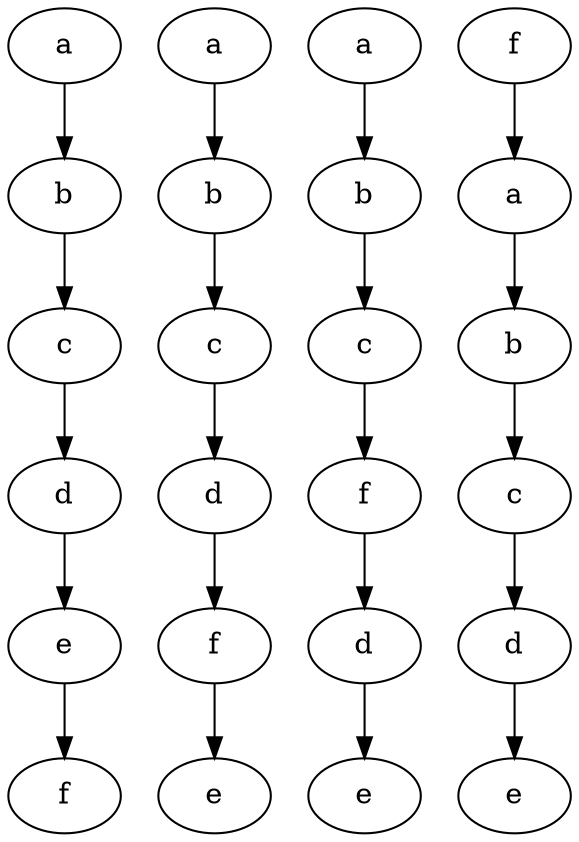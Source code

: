 digraph{
a -> b
b -> c
c -> d
d -> e
e -> f

a1[label="a"]
b1[label="b"]
c1[label="c"]
d1[label="d"]
e1[label="e"]
f1[label="f"]
a1 -> b1
b1 -> c1
c1 -> d1
d1 -> f1
f1 -> e1


a2[label="a"]
b2[label="b"]
c2[label="c"]
d2[label="d"]
e2[label="e"]
f2[label="f"]
a2 -> b2
b2 -> c2
c2 -> f2
f2 -> d2
d2 -> e2

a3[label="a"]
b3[label="b"]
c3[label="c"]
d3[label="d"]
e3[label="e"]
f3[label="f"]
f3 -> a3
a3 -> b3
b3 -> c3
c3 -> d3
d3 -> e3

}